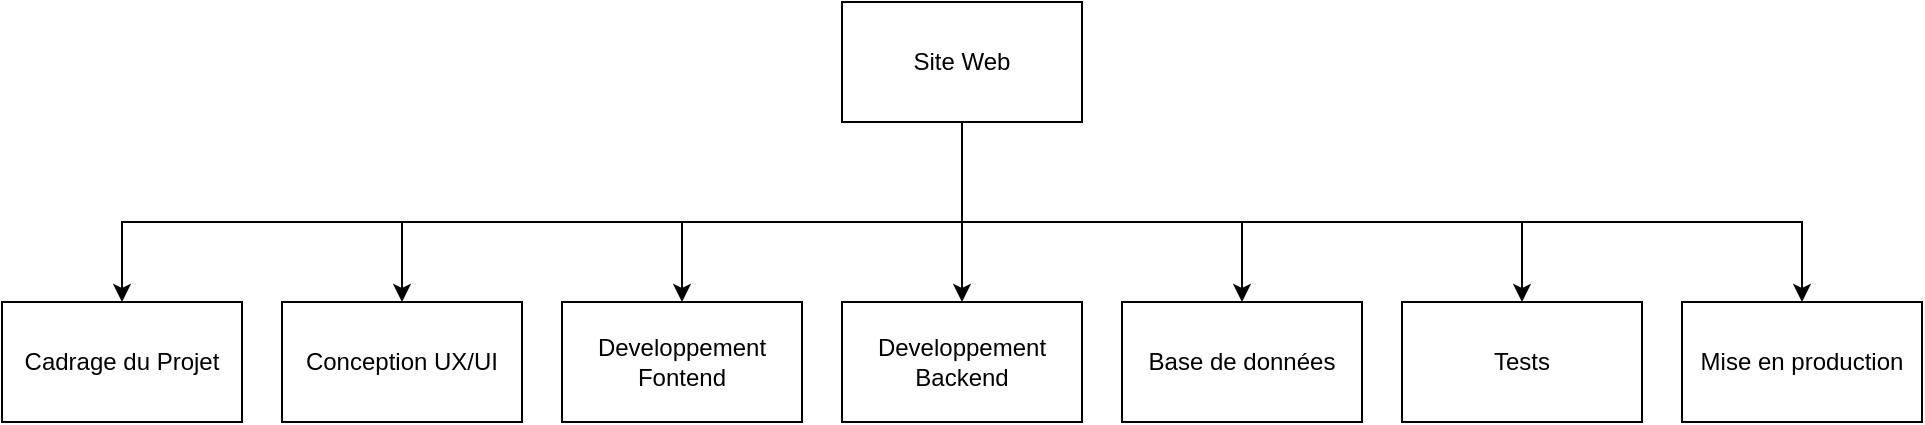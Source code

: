 <mxfile version="24.8.0">
  <diagram name="Page-1" id="vcVOnaoDANeGYvsUoDpZ">
    <mxGraphModel dx="1235" dy="655" grid="1" gridSize="10" guides="1" tooltips="1" connect="1" arrows="1" fold="1" page="1" pageScale="1" pageWidth="827" pageHeight="1169" math="0" shadow="0">
      <root>
        <mxCell id="0" />
        <mxCell id="1" parent="0" />
        <mxCell id="6_J1xAnCKYTSW7EQkkjk-2" style="edgeStyle=orthogonalEdgeStyle;rounded=0;orthogonalLoop=1;jettySize=auto;html=1;entryX=0.5;entryY=0;entryDx=0;entryDy=0;" edge="1" parent="1" source="6_J1xAnCKYTSW7EQkkjk-1" target="6_J1xAnCKYTSW7EQkkjk-3">
          <mxGeometry relative="1" as="geometry">
            <mxPoint x="420" y="130" as="targetPoint" />
            <Array as="points">
              <mxPoint x="530" y="130" />
              <mxPoint x="110" y="130" />
            </Array>
          </mxGeometry>
        </mxCell>
        <mxCell id="6_J1xAnCKYTSW7EQkkjk-11" style="edgeStyle=orthogonalEdgeStyle;rounded=0;orthogonalLoop=1;jettySize=auto;html=1;exitX=0.5;exitY=1;exitDx=0;exitDy=0;entryX=0.5;entryY=0;entryDx=0;entryDy=0;" edge="1" parent="1" source="6_J1xAnCKYTSW7EQkkjk-1" target="6_J1xAnCKYTSW7EQkkjk-4">
          <mxGeometry relative="1" as="geometry">
            <Array as="points">
              <mxPoint x="530" y="130" />
              <mxPoint x="250" y="130" />
            </Array>
          </mxGeometry>
        </mxCell>
        <mxCell id="6_J1xAnCKYTSW7EQkkjk-12" style="edgeStyle=orthogonalEdgeStyle;rounded=0;orthogonalLoop=1;jettySize=auto;html=1;exitX=0.5;exitY=1;exitDx=0;exitDy=0;entryX=0.5;entryY=0;entryDx=0;entryDy=0;" edge="1" parent="1" source="6_J1xAnCKYTSW7EQkkjk-1" target="6_J1xAnCKYTSW7EQkkjk-5">
          <mxGeometry relative="1" as="geometry">
            <Array as="points">
              <mxPoint x="530" y="130" />
              <mxPoint x="390" y="130" />
            </Array>
          </mxGeometry>
        </mxCell>
        <mxCell id="6_J1xAnCKYTSW7EQkkjk-13" style="edgeStyle=orthogonalEdgeStyle;rounded=0;orthogonalLoop=1;jettySize=auto;html=1;exitX=0.5;exitY=1;exitDx=0;exitDy=0;entryX=0.5;entryY=0;entryDx=0;entryDy=0;" edge="1" parent="1" source="6_J1xAnCKYTSW7EQkkjk-1" target="6_J1xAnCKYTSW7EQkkjk-6">
          <mxGeometry relative="1" as="geometry" />
        </mxCell>
        <mxCell id="6_J1xAnCKYTSW7EQkkjk-14" style="edgeStyle=orthogonalEdgeStyle;rounded=0;orthogonalLoop=1;jettySize=auto;html=1;exitX=0.5;exitY=1;exitDx=0;exitDy=0;entryX=0.5;entryY=0;entryDx=0;entryDy=0;" edge="1" parent="1" source="6_J1xAnCKYTSW7EQkkjk-1" target="6_J1xAnCKYTSW7EQkkjk-7">
          <mxGeometry relative="1" as="geometry">
            <Array as="points">
              <mxPoint x="530" y="130" />
              <mxPoint x="670" y="130" />
            </Array>
          </mxGeometry>
        </mxCell>
        <mxCell id="6_J1xAnCKYTSW7EQkkjk-15" style="edgeStyle=orthogonalEdgeStyle;rounded=0;orthogonalLoop=1;jettySize=auto;html=1;exitX=0.5;exitY=1;exitDx=0;exitDy=0;entryX=0.5;entryY=0;entryDx=0;entryDy=0;" edge="1" parent="1" source="6_J1xAnCKYTSW7EQkkjk-1" target="6_J1xAnCKYTSW7EQkkjk-8">
          <mxGeometry relative="1" as="geometry">
            <Array as="points">
              <mxPoint x="530" y="130" />
              <mxPoint x="810" y="130" />
            </Array>
          </mxGeometry>
        </mxCell>
        <mxCell id="6_J1xAnCKYTSW7EQkkjk-16" style="edgeStyle=orthogonalEdgeStyle;rounded=0;orthogonalLoop=1;jettySize=auto;html=1;exitX=0.5;exitY=1;exitDx=0;exitDy=0;entryX=0.5;entryY=0;entryDx=0;entryDy=0;" edge="1" parent="1" source="6_J1xAnCKYTSW7EQkkjk-1" target="6_J1xAnCKYTSW7EQkkjk-9">
          <mxGeometry relative="1" as="geometry">
            <Array as="points">
              <mxPoint x="530" y="130" />
              <mxPoint x="950" y="130" />
            </Array>
          </mxGeometry>
        </mxCell>
        <mxCell id="6_J1xAnCKYTSW7EQkkjk-1" value="Site Web" style="rounded=0;whiteSpace=wrap;html=1;" vertex="1" parent="1">
          <mxGeometry x="470" y="20" width="120" height="60" as="geometry" />
        </mxCell>
        <mxCell id="6_J1xAnCKYTSW7EQkkjk-3" value="Cadrage du Projet" style="rounded=0;whiteSpace=wrap;html=1;" vertex="1" parent="1">
          <mxGeometry x="50" y="170" width="120" height="60" as="geometry" />
        </mxCell>
        <mxCell id="6_J1xAnCKYTSW7EQkkjk-4" value="Conception UX/UI" style="rounded=0;whiteSpace=wrap;html=1;" vertex="1" parent="1">
          <mxGeometry x="190" y="170" width="120" height="60" as="geometry" />
        </mxCell>
        <mxCell id="6_J1xAnCKYTSW7EQkkjk-5" value="Developpement Fontend" style="rounded=0;whiteSpace=wrap;html=1;" vertex="1" parent="1">
          <mxGeometry x="330" y="170" width="120" height="60" as="geometry" />
        </mxCell>
        <mxCell id="6_J1xAnCKYTSW7EQkkjk-6" value="Developpement Backend" style="rounded=0;whiteSpace=wrap;html=1;" vertex="1" parent="1">
          <mxGeometry x="470" y="170" width="120" height="60" as="geometry" />
        </mxCell>
        <mxCell id="6_J1xAnCKYTSW7EQkkjk-7" value="Base de données" style="rounded=0;whiteSpace=wrap;html=1;" vertex="1" parent="1">
          <mxGeometry x="610" y="170" width="120" height="60" as="geometry" />
        </mxCell>
        <mxCell id="6_J1xAnCKYTSW7EQkkjk-8" value="Tests" style="rounded=0;whiteSpace=wrap;html=1;" vertex="1" parent="1">
          <mxGeometry x="750" y="170" width="120" height="60" as="geometry" />
        </mxCell>
        <mxCell id="6_J1xAnCKYTSW7EQkkjk-9" value="Mise en production" style="rounded=0;whiteSpace=wrap;html=1;" vertex="1" parent="1">
          <mxGeometry x="890" y="170" width="120" height="60" as="geometry" />
        </mxCell>
      </root>
    </mxGraphModel>
  </diagram>
</mxfile>
